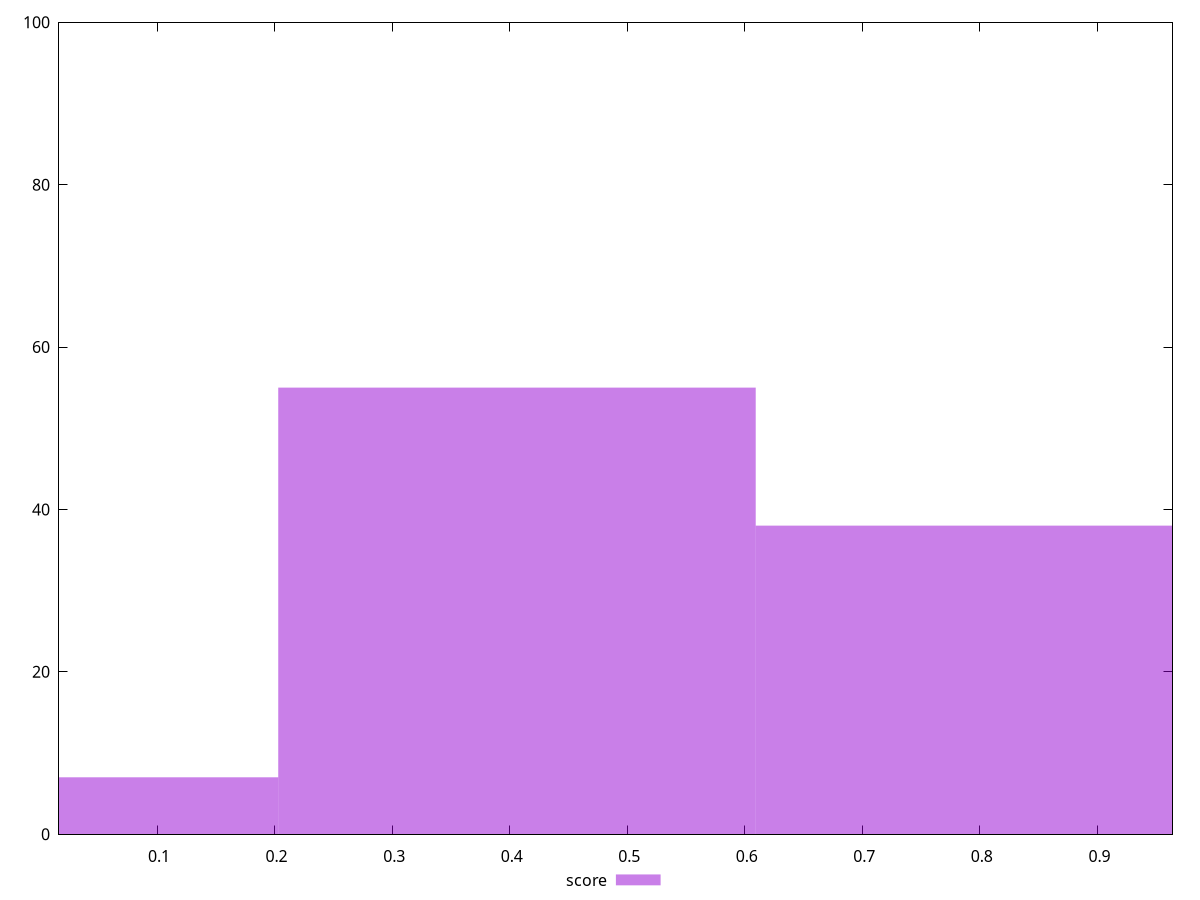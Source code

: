 reset

$score <<EOF
0.8124248968772821 38
0.40621244843864107 55
0 7
EOF

set key outside below
set boxwidth 0.40621244843864107
set xrange [0.01659363310226647:0.9638914552234408]
set yrange [0:100]
set style fill transparent solid 0.5 noborder
set terminal svg size 640, 490 enhanced background rgb 'white'
set output "report_00007_2020-12-11T15:55:29.892Z/cumulative-layout-shift/samples/pages+cached+noexternal+nosvg/score/histogram.svg"

plot $score title "score" with boxes

reset

